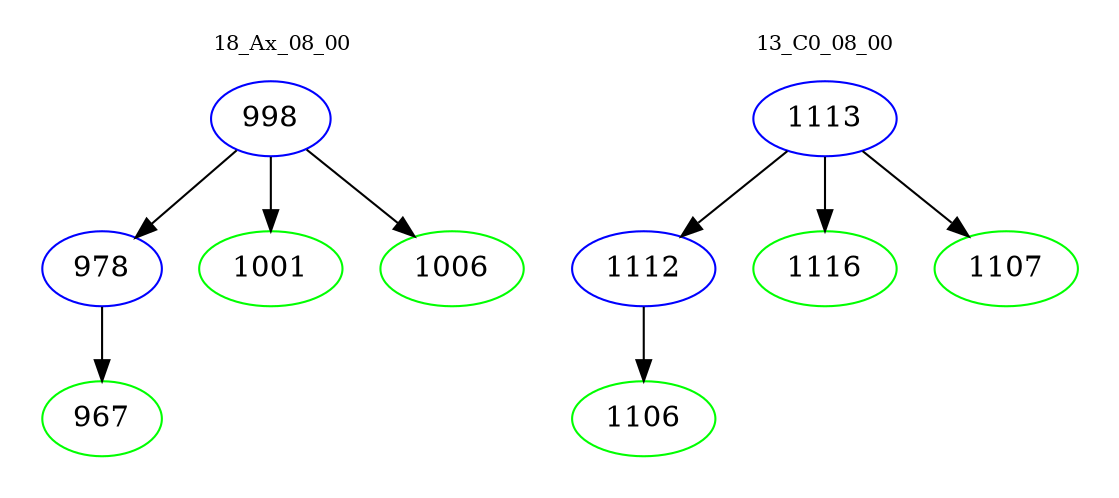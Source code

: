 digraph{
subgraph cluster_0 {
color = white
label = "18_Ax_08_00";
fontsize=10;
T0_998 [label="998", color="blue"]
T0_998 -> T0_978 [color="black"]
T0_978 [label="978", color="blue"]
T0_978 -> T0_967 [color="black"]
T0_967 [label="967", color="green"]
T0_998 -> T0_1001 [color="black"]
T0_1001 [label="1001", color="green"]
T0_998 -> T0_1006 [color="black"]
T0_1006 [label="1006", color="green"]
}
subgraph cluster_1 {
color = white
label = "13_C0_08_00";
fontsize=10;
T1_1113 [label="1113", color="blue"]
T1_1113 -> T1_1112 [color="black"]
T1_1112 [label="1112", color="blue"]
T1_1112 -> T1_1106 [color="black"]
T1_1106 [label="1106", color="green"]
T1_1113 -> T1_1116 [color="black"]
T1_1116 [label="1116", color="green"]
T1_1113 -> T1_1107 [color="black"]
T1_1107 [label="1107", color="green"]
}
}
